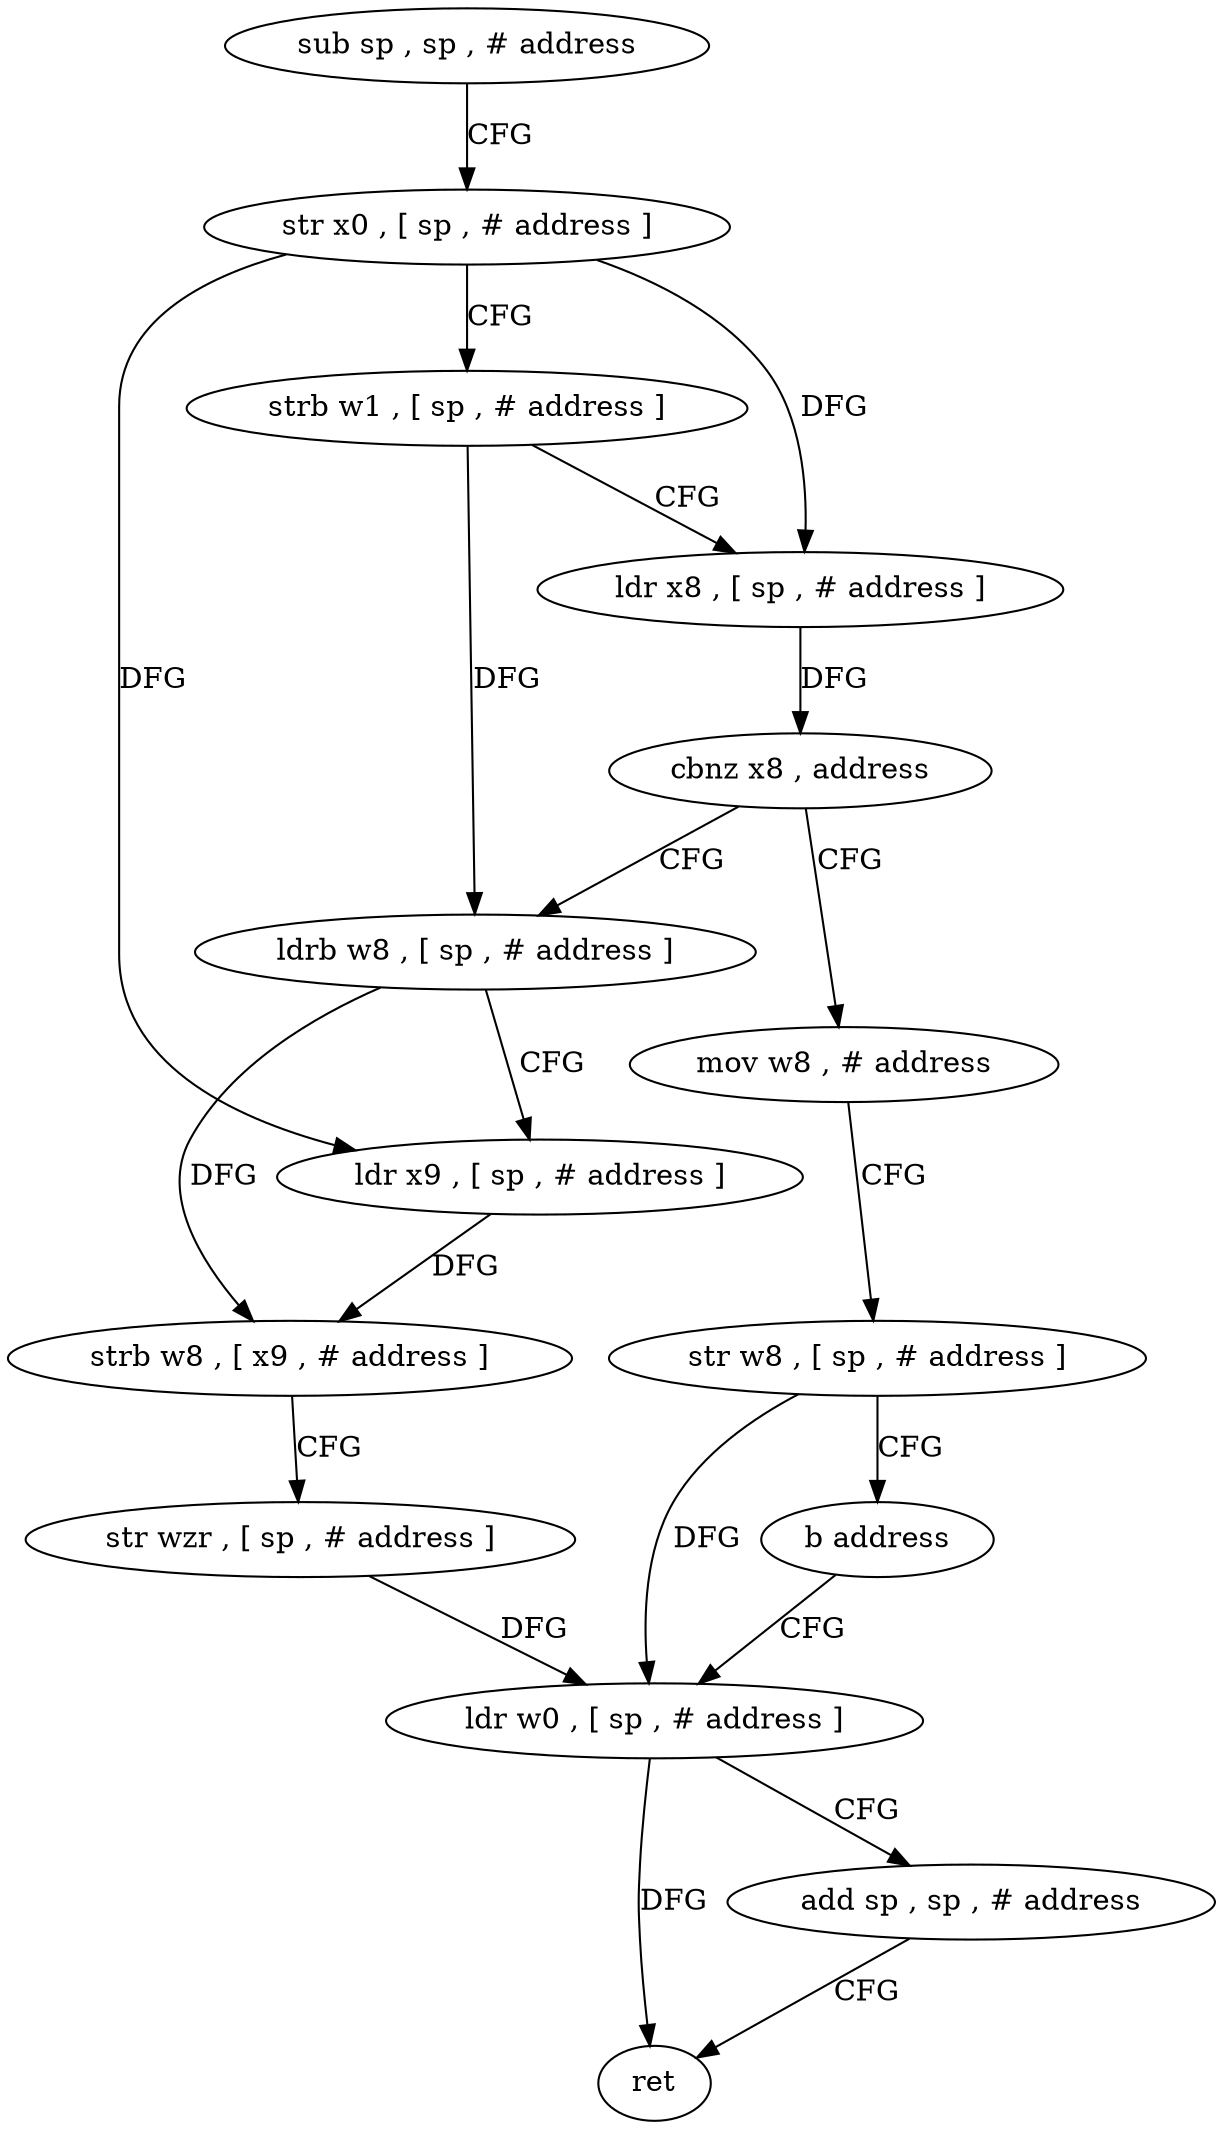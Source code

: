 digraph "func" {
"4373172" [label = "sub sp , sp , # address" ]
"4373176" [label = "str x0 , [ sp , # address ]" ]
"4373180" [label = "strb w1 , [ sp , # address ]" ]
"4373184" [label = "ldr x8 , [ sp , # address ]" ]
"4373188" [label = "cbnz x8 , address" ]
"4373204" [label = "ldrb w8 , [ sp , # address ]" ]
"4373192" [label = "mov w8 , # address" ]
"4373208" [label = "ldr x9 , [ sp , # address ]" ]
"4373212" [label = "strb w8 , [ x9 , # address ]" ]
"4373216" [label = "str wzr , [ sp , # address ]" ]
"4373220" [label = "ldr w0 , [ sp , # address ]" ]
"4373196" [label = "str w8 , [ sp , # address ]" ]
"4373200" [label = "b address" ]
"4373224" [label = "add sp , sp , # address" ]
"4373228" [label = "ret" ]
"4373172" -> "4373176" [ label = "CFG" ]
"4373176" -> "4373180" [ label = "CFG" ]
"4373176" -> "4373184" [ label = "DFG" ]
"4373176" -> "4373208" [ label = "DFG" ]
"4373180" -> "4373184" [ label = "CFG" ]
"4373180" -> "4373204" [ label = "DFG" ]
"4373184" -> "4373188" [ label = "DFG" ]
"4373188" -> "4373204" [ label = "CFG" ]
"4373188" -> "4373192" [ label = "CFG" ]
"4373204" -> "4373208" [ label = "CFG" ]
"4373204" -> "4373212" [ label = "DFG" ]
"4373192" -> "4373196" [ label = "CFG" ]
"4373208" -> "4373212" [ label = "DFG" ]
"4373212" -> "4373216" [ label = "CFG" ]
"4373216" -> "4373220" [ label = "DFG" ]
"4373220" -> "4373224" [ label = "CFG" ]
"4373220" -> "4373228" [ label = "DFG" ]
"4373196" -> "4373200" [ label = "CFG" ]
"4373196" -> "4373220" [ label = "DFG" ]
"4373200" -> "4373220" [ label = "CFG" ]
"4373224" -> "4373228" [ label = "CFG" ]
}
